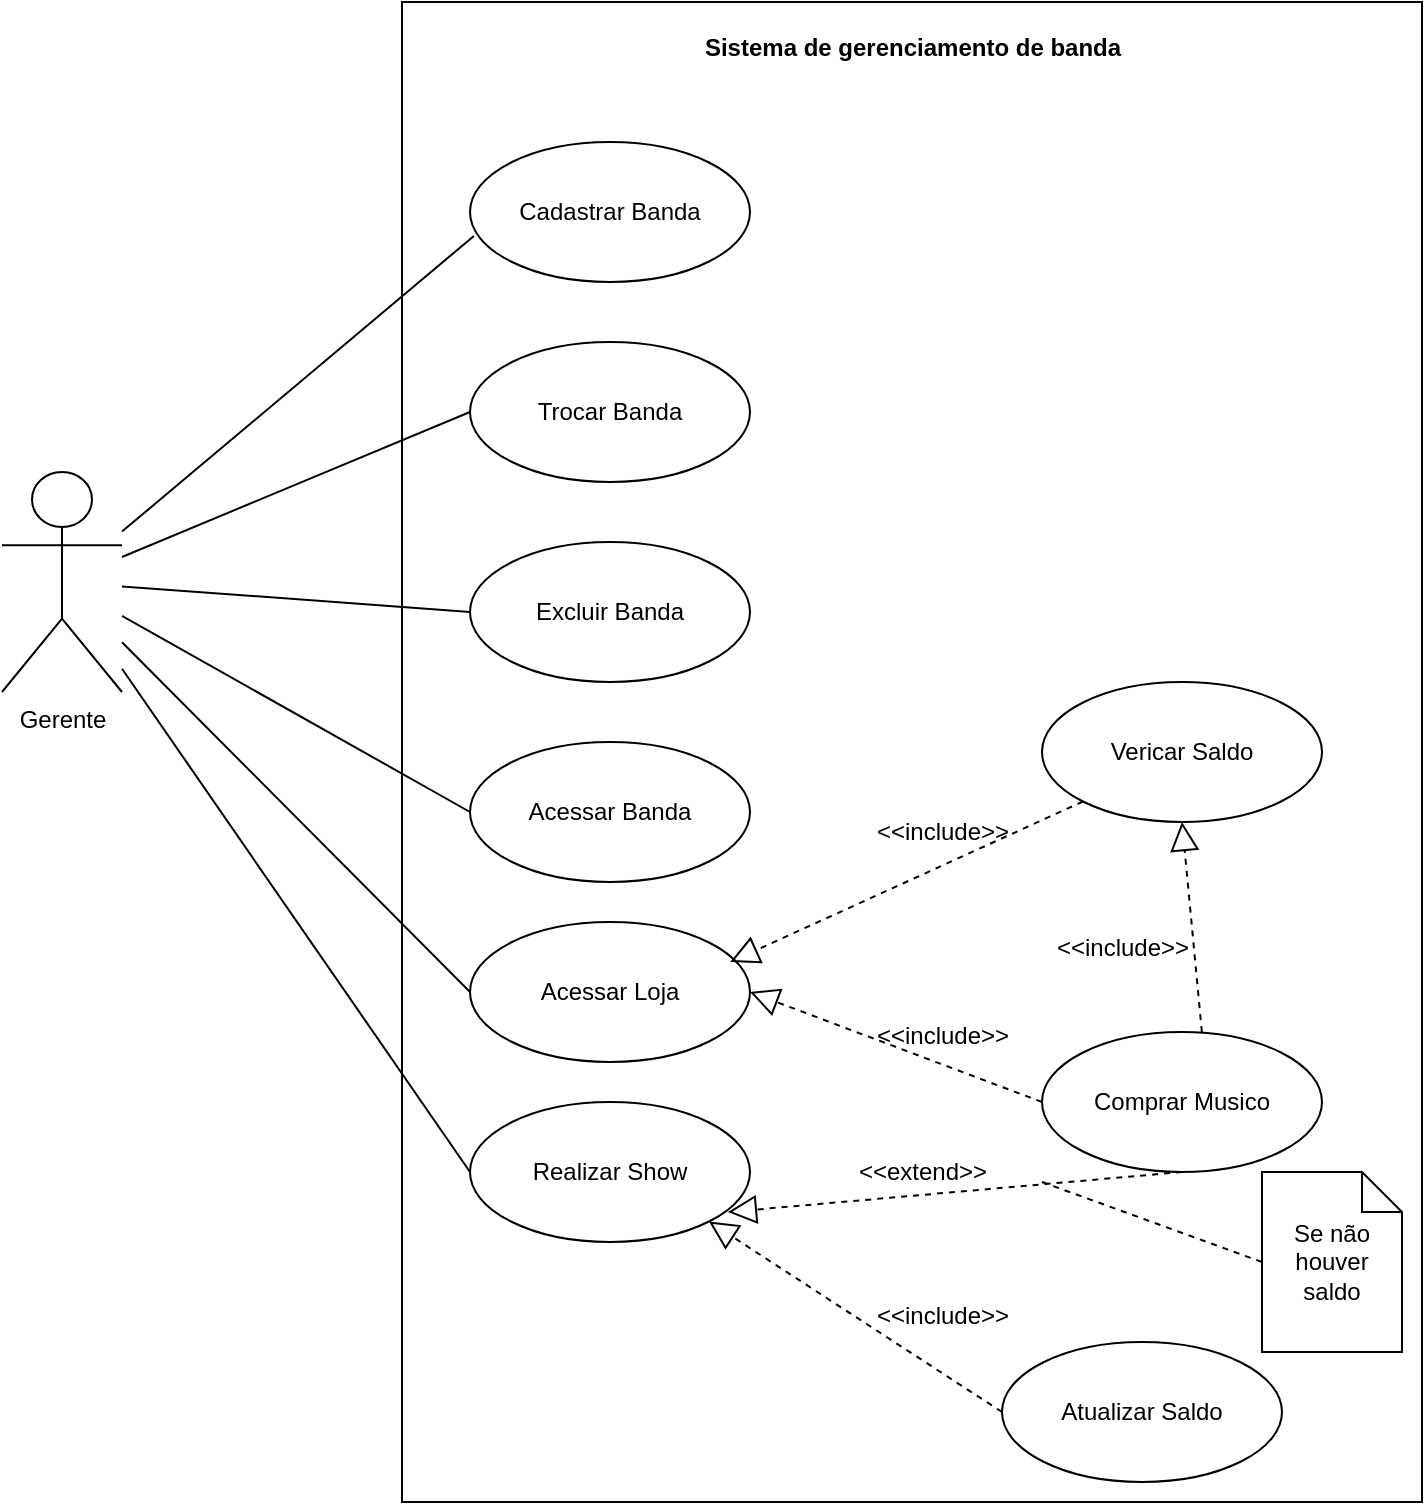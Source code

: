 <mxfile version="21.2.9" type="github">
  <diagram name="Página-1" id="CE0wCYGftJY5i8jobXnX">
    <mxGraphModel dx="1434" dy="803" grid="1" gridSize="10" guides="1" tooltips="1" connect="1" arrows="1" fold="1" page="1" pageScale="1" pageWidth="827" pageHeight="1169" math="0" shadow="0">
      <root>
        <mxCell id="0" />
        <mxCell id="1" parent="0" />
        <mxCell id="5-VP5YGX4s93a5erIt3x-3" value="" style="rounded=0;whiteSpace=wrap;html=1;" parent="1" vertex="1">
          <mxGeometry x="240" y="70" width="510" height="750" as="geometry" />
        </mxCell>
        <mxCell id="5-VP5YGX4s93a5erIt3x-2" value="Gerente&lt;br&gt;" style="shape=umlActor;verticalLabelPosition=bottom;verticalAlign=top;html=1;" parent="1" vertex="1">
          <mxGeometry x="40" y="305" width="60" height="110" as="geometry" />
        </mxCell>
        <mxCell id="5-VP5YGX4s93a5erIt3x-4" value="Sistema de gerenciamento de banda" style="text;align=center;fontStyle=1;verticalAlign=middle;spacingLeft=3;spacingRight=3;strokeColor=none;rotatable=0;points=[[0,0.5],[1,0.5]];portConstraint=eastwest;html=1;" parent="1" vertex="1">
          <mxGeometry x="455" y="80" width="80" height="26" as="geometry" />
        </mxCell>
        <mxCell id="5-VP5YGX4s93a5erIt3x-5" value="Cadastrar Banda" style="ellipse;whiteSpace=wrap;html=1;" parent="1" vertex="1">
          <mxGeometry x="274" y="140" width="140" height="70" as="geometry" />
        </mxCell>
        <mxCell id="5-VP5YGX4s93a5erIt3x-6" value="Excluir Banda" style="ellipse;whiteSpace=wrap;html=1;" parent="1" vertex="1">
          <mxGeometry x="274" y="340" width="140" height="70" as="geometry" />
        </mxCell>
        <mxCell id="5-VP5YGX4s93a5erIt3x-7" value="Trocar Banda" style="ellipse;whiteSpace=wrap;html=1;" parent="1" vertex="1">
          <mxGeometry x="274" y="240" width="140" height="70" as="geometry" />
        </mxCell>
        <mxCell id="5-VP5YGX4s93a5erIt3x-8" value="Acessar Loja" style="ellipse;whiteSpace=wrap;html=1;" parent="1" vertex="1">
          <mxGeometry x="274" y="530" width="140" height="70" as="geometry" />
        </mxCell>
        <mxCell id="5-VP5YGX4s93a5erIt3x-9" value="Realizar Show" style="ellipse;whiteSpace=wrap;html=1;" parent="1" vertex="1">
          <mxGeometry x="274" y="620" width="140" height="70" as="geometry" />
        </mxCell>
        <mxCell id="5-VP5YGX4s93a5erIt3x-14" value="" style="endArrow=none;html=1;rounded=0;entryX=0.014;entryY=0.671;entryDx=0;entryDy=0;entryPerimeter=0;" parent="1" source="5-VP5YGX4s93a5erIt3x-2" target="5-VP5YGX4s93a5erIt3x-5" edge="1">
          <mxGeometry relative="1" as="geometry">
            <mxPoint x="240" y="450" as="sourcePoint" />
            <mxPoint x="400" y="450" as="targetPoint" />
          </mxGeometry>
        </mxCell>
        <mxCell id="5-VP5YGX4s93a5erIt3x-15" value="" style="endArrow=none;html=1;rounded=0;entryX=0;entryY=0.5;entryDx=0;entryDy=0;" parent="1" source="5-VP5YGX4s93a5erIt3x-2" target="5-VP5YGX4s93a5erIt3x-7" edge="1">
          <mxGeometry relative="1" as="geometry">
            <mxPoint x="100" y="340" as="sourcePoint" />
            <mxPoint x="400" y="450" as="targetPoint" />
          </mxGeometry>
        </mxCell>
        <mxCell id="5-VP5YGX4s93a5erIt3x-16" value="" style="endArrow=none;html=1;rounded=0;entryX=0;entryY=0.5;entryDx=0;entryDy=0;" parent="1" source="5-VP5YGX4s93a5erIt3x-2" target="5-VP5YGX4s93a5erIt3x-6" edge="1">
          <mxGeometry relative="1" as="geometry">
            <mxPoint x="240" y="450" as="sourcePoint" />
            <mxPoint x="400" y="450" as="targetPoint" />
          </mxGeometry>
        </mxCell>
        <mxCell id="5-VP5YGX4s93a5erIt3x-17" value="" style="endArrow=none;html=1;rounded=0;entryX=0;entryY=0.5;entryDx=0;entryDy=0;" parent="1" source="5-VP5YGX4s93a5erIt3x-2" target="5-VP5YGX4s93a5erIt3x-8" edge="1">
          <mxGeometry relative="1" as="geometry">
            <mxPoint x="250" y="460" as="sourcePoint" />
            <mxPoint x="410" y="460" as="targetPoint" />
          </mxGeometry>
        </mxCell>
        <mxCell id="5-VP5YGX4s93a5erIt3x-18" value="" style="endArrow=none;html=1;rounded=0;entryX=0;entryY=0.5;entryDx=0;entryDy=0;" parent="1" source="5-VP5YGX4s93a5erIt3x-2" target="5-VP5YGX4s93a5erIt3x-9" edge="1">
          <mxGeometry relative="1" as="geometry">
            <mxPoint x="260" y="470" as="sourcePoint" />
            <mxPoint x="420" y="470" as="targetPoint" />
          </mxGeometry>
        </mxCell>
        <mxCell id="5-VP5YGX4s93a5erIt3x-19" value="Comprar Musico" style="ellipse;whiteSpace=wrap;html=1;" parent="1" vertex="1">
          <mxGeometry x="560" y="585" width="140" height="70" as="geometry" />
        </mxCell>
        <mxCell id="5-VP5YGX4s93a5erIt3x-20" value="" style="endArrow=block;dashed=1;endFill=0;endSize=12;html=1;rounded=0;exitX=0;exitY=0.5;exitDx=0;exitDy=0;entryX=1;entryY=0.5;entryDx=0;entryDy=0;" parent="1" source="5-VP5YGX4s93a5erIt3x-19" target="5-VP5YGX4s93a5erIt3x-8" edge="1">
          <mxGeometry width="160" relative="1" as="geometry">
            <mxPoint x="240" y="450" as="sourcePoint" />
            <mxPoint x="400" y="450" as="targetPoint" />
          </mxGeometry>
        </mxCell>
        <mxCell id="5-VP5YGX4s93a5erIt3x-22" value="&lt;span style=&quot;font-weight: normal;&quot;&gt;&amp;lt;&amp;lt;include&amp;gt;&amp;gt;&lt;/span&gt;" style="text;align=center;fontStyle=1;verticalAlign=middle;spacingLeft=3;spacingRight=3;strokeColor=none;rotatable=0;points=[[0,0.5],[1,0.5]];portConstraint=eastwest;html=1;" parent="1" vertex="1">
          <mxGeometry x="470" y="574" width="80" height="26" as="geometry" />
        </mxCell>
        <mxCell id="URav2CyrDPo8uFgxBBUk-1" value="Acessar Banda" style="ellipse;whiteSpace=wrap;html=1;" vertex="1" parent="1">
          <mxGeometry x="274" y="440" width="140" height="70" as="geometry" />
        </mxCell>
        <mxCell id="URav2CyrDPo8uFgxBBUk-2" value="" style="endArrow=none;html=1;rounded=0;entryX=0;entryY=0.5;entryDx=0;entryDy=0;" edge="1" parent="1" source="5-VP5YGX4s93a5erIt3x-2" target="URav2CyrDPo8uFgxBBUk-1">
          <mxGeometry width="50" height="50" relative="1" as="geometry">
            <mxPoint x="320" y="410" as="sourcePoint" />
            <mxPoint x="370" y="360" as="targetPoint" />
          </mxGeometry>
        </mxCell>
        <mxCell id="URav2CyrDPo8uFgxBBUk-3" value="" style="endArrow=block;dashed=1;endFill=0;endSize=12;html=1;rounded=0;exitX=0.5;exitY=1;exitDx=0;exitDy=0;entryX=0.921;entryY=0.786;entryDx=0;entryDy=0;entryPerimeter=0;" edge="1" parent="1" source="5-VP5YGX4s93a5erIt3x-19" target="5-VP5YGX4s93a5erIt3x-9">
          <mxGeometry width="160" relative="1" as="geometry">
            <mxPoint x="270" y="390" as="sourcePoint" />
            <mxPoint x="430" y="390" as="targetPoint" />
          </mxGeometry>
        </mxCell>
        <mxCell id="URav2CyrDPo8uFgxBBUk-4" value="&lt;span style=&quot;font-weight: normal;&quot;&gt;&amp;lt;&amp;lt;extend&amp;gt;&amp;gt;&lt;/span&gt;" style="text;align=center;fontStyle=1;verticalAlign=middle;spacingLeft=3;spacingRight=3;strokeColor=none;rotatable=0;points=[[0,0.5],[1,0.5]];portConstraint=eastwest;html=1;" vertex="1" parent="1">
          <mxGeometry x="460" y="642" width="80" height="26" as="geometry" />
        </mxCell>
        <mxCell id="URav2CyrDPo8uFgxBBUk-12" value="Vericar Saldo" style="ellipse;whiteSpace=wrap;html=1;" vertex="1" parent="1">
          <mxGeometry x="560" y="410" width="140" height="70" as="geometry" />
        </mxCell>
        <mxCell id="URav2CyrDPo8uFgxBBUk-13" value="Atualizar Saldo" style="ellipse;whiteSpace=wrap;html=1;" vertex="1" parent="1">
          <mxGeometry x="540" y="740" width="140" height="70" as="geometry" />
        </mxCell>
        <mxCell id="URav2CyrDPo8uFgxBBUk-17" value="" style="endArrow=block;dashed=1;endFill=0;endSize=12;html=1;rounded=0;exitX=0;exitY=1;exitDx=0;exitDy=0;entryX=0.929;entryY=0.286;entryDx=0;entryDy=0;entryPerimeter=0;" edge="1" parent="1" source="URav2CyrDPo8uFgxBBUk-12" target="5-VP5YGX4s93a5erIt3x-8">
          <mxGeometry width="160" relative="1" as="geometry">
            <mxPoint x="270" y="390" as="sourcePoint" />
            <mxPoint x="430" y="390" as="targetPoint" />
          </mxGeometry>
        </mxCell>
        <mxCell id="URav2CyrDPo8uFgxBBUk-19" value="&lt;span style=&quot;font-weight: normal;&quot;&gt;&amp;lt;&amp;lt;include&amp;gt;&amp;gt;&lt;/span&gt;" style="text;align=center;fontStyle=1;verticalAlign=middle;spacingLeft=3;spacingRight=3;strokeColor=none;rotatable=0;points=[[0,0.5],[1,0.5]];portConstraint=eastwest;html=1;" vertex="1" parent="1">
          <mxGeometry x="470" y="472" width="80" height="26" as="geometry" />
        </mxCell>
        <mxCell id="URav2CyrDPo8uFgxBBUk-20" value="" style="endArrow=block;dashed=1;endFill=0;endSize=12;html=1;rounded=0;exitX=0.571;exitY=0;exitDx=0;exitDy=0;exitPerimeter=0;" edge="1" parent="1" source="5-VP5YGX4s93a5erIt3x-19">
          <mxGeometry width="160" relative="1" as="geometry">
            <mxPoint x="270" y="390" as="sourcePoint" />
            <mxPoint x="630" y="480" as="targetPoint" />
          </mxGeometry>
        </mxCell>
        <mxCell id="URav2CyrDPo8uFgxBBUk-21" value="&lt;span style=&quot;font-weight: normal;&quot;&gt;&amp;lt;&amp;lt;include&amp;gt;&amp;gt;&lt;/span&gt;" style="text;align=center;fontStyle=1;verticalAlign=middle;spacingLeft=3;spacingRight=3;strokeColor=none;rotatable=0;points=[[0,0.5],[1,0.5]];portConstraint=eastwest;html=1;" vertex="1" parent="1">
          <mxGeometry x="560" y="530" width="80" height="26" as="geometry" />
        </mxCell>
        <mxCell id="URav2CyrDPo8uFgxBBUk-23" value="&lt;span style=&quot;font-weight: normal;&quot;&gt;&amp;lt;&amp;lt;include&amp;gt;&amp;gt;&lt;/span&gt;" style="text;align=center;fontStyle=1;verticalAlign=middle;spacingLeft=3;spacingRight=3;strokeColor=none;rotatable=0;points=[[0,0.5],[1,0.5]];portConstraint=eastwest;html=1;" vertex="1" parent="1">
          <mxGeometry x="470" y="714" width="80" height="26" as="geometry" />
        </mxCell>
        <mxCell id="URav2CyrDPo8uFgxBBUk-24" value="" style="endArrow=block;dashed=1;endFill=0;endSize=12;html=1;rounded=0;exitX=0;exitY=0.5;exitDx=0;exitDy=0;entryX=1;entryY=1;entryDx=0;entryDy=0;" edge="1" parent="1" source="URav2CyrDPo8uFgxBBUk-13" target="5-VP5YGX4s93a5erIt3x-9">
          <mxGeometry width="160" relative="1" as="geometry">
            <mxPoint x="360" y="730" as="sourcePoint" />
            <mxPoint x="520" y="730" as="targetPoint" />
          </mxGeometry>
        </mxCell>
        <mxCell id="URav2CyrDPo8uFgxBBUk-26" value="Se não houver saldo" style="shape=note;size=20;whiteSpace=wrap;html=1;" vertex="1" parent="1">
          <mxGeometry x="670" y="655" width="70" height="90" as="geometry" />
        </mxCell>
        <mxCell id="URav2CyrDPo8uFgxBBUk-28" value="" style="endArrow=none;dashed=1;html=1;rounded=0;entryX=0;entryY=0.5;entryDx=0;entryDy=0;entryPerimeter=0;" edge="1" parent="1" target="URav2CyrDPo8uFgxBBUk-26">
          <mxGeometry width="50" height="50" relative="1" as="geometry">
            <mxPoint x="560" y="660" as="sourcePoint" />
            <mxPoint x="620" y="675" as="targetPoint" />
          </mxGeometry>
        </mxCell>
      </root>
    </mxGraphModel>
  </diagram>
</mxfile>
